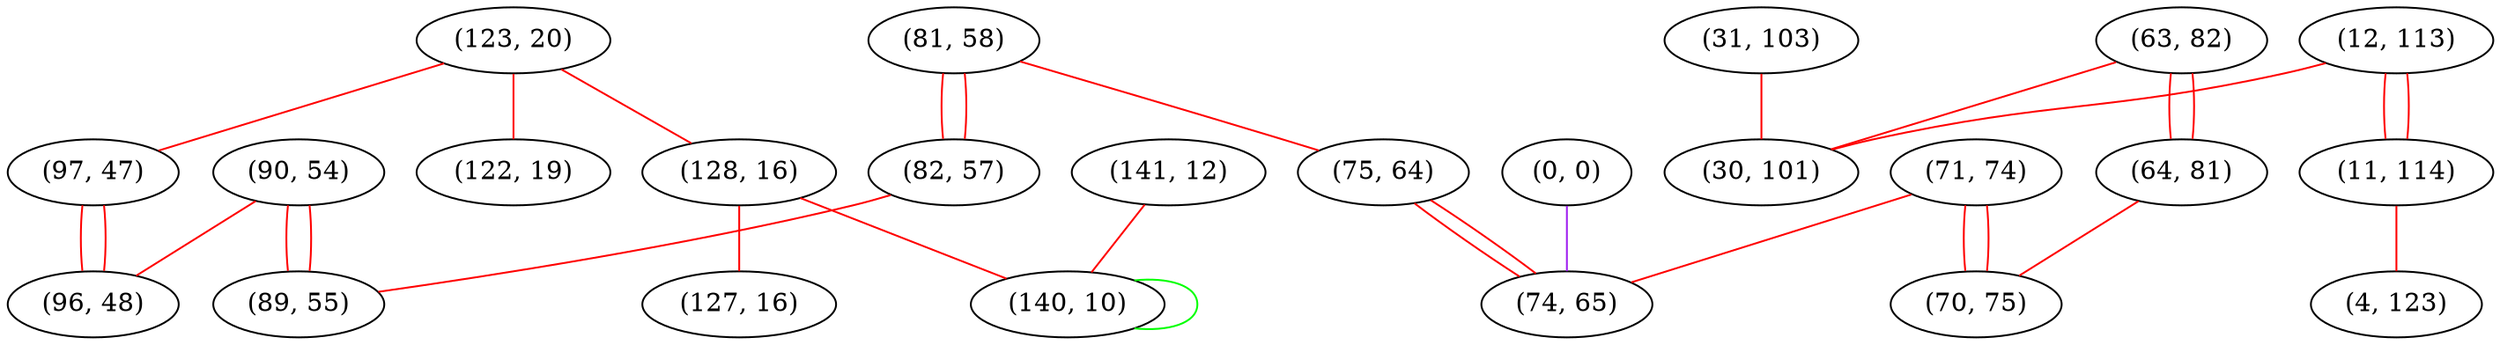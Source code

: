 graph "" {
"(123, 20)";
"(31, 103)";
"(63, 82)";
"(90, 54)";
"(97, 47)";
"(128, 16)";
"(12, 113)";
"(81, 58)";
"(11, 114)";
"(141, 12)";
"(82, 57)";
"(4, 123)";
"(64, 81)";
"(71, 74)";
"(140, 10)";
"(89, 55)";
"(30, 101)";
"(0, 0)";
"(70, 75)";
"(127, 16)";
"(75, 64)";
"(74, 65)";
"(122, 19)";
"(96, 48)";
"(123, 20)" -- "(128, 16)"  [color=red, key=0, weight=1];
"(123, 20)" -- "(122, 19)"  [color=red, key=0, weight=1];
"(123, 20)" -- "(97, 47)"  [color=red, key=0, weight=1];
"(31, 103)" -- "(30, 101)"  [color=red, key=0, weight=1];
"(63, 82)" -- "(64, 81)"  [color=red, key=0, weight=1];
"(63, 82)" -- "(64, 81)"  [color=red, key=1, weight=1];
"(63, 82)" -- "(30, 101)"  [color=red, key=0, weight=1];
"(90, 54)" -- "(96, 48)"  [color=red, key=0, weight=1];
"(90, 54)" -- "(89, 55)"  [color=red, key=0, weight=1];
"(90, 54)" -- "(89, 55)"  [color=red, key=1, weight=1];
"(97, 47)" -- "(96, 48)"  [color=red, key=0, weight=1];
"(97, 47)" -- "(96, 48)"  [color=red, key=1, weight=1];
"(128, 16)" -- "(127, 16)"  [color=red, key=0, weight=1];
"(128, 16)" -- "(140, 10)"  [color=red, key=0, weight=1];
"(12, 113)" -- "(11, 114)"  [color=red, key=0, weight=1];
"(12, 113)" -- "(11, 114)"  [color=red, key=1, weight=1];
"(12, 113)" -- "(30, 101)"  [color=red, key=0, weight=1];
"(81, 58)" -- "(75, 64)"  [color=red, key=0, weight=1];
"(81, 58)" -- "(82, 57)"  [color=red, key=0, weight=1];
"(81, 58)" -- "(82, 57)"  [color=red, key=1, weight=1];
"(11, 114)" -- "(4, 123)"  [color=red, key=0, weight=1];
"(141, 12)" -- "(140, 10)"  [color=red, key=0, weight=1];
"(82, 57)" -- "(89, 55)"  [color=red, key=0, weight=1];
"(64, 81)" -- "(70, 75)"  [color=red, key=0, weight=1];
"(71, 74)" -- "(70, 75)"  [color=red, key=0, weight=1];
"(71, 74)" -- "(70, 75)"  [color=red, key=1, weight=1];
"(71, 74)" -- "(74, 65)"  [color=red, key=0, weight=1];
"(140, 10)" -- "(140, 10)"  [color=green, key=0, weight=2];
"(0, 0)" -- "(74, 65)"  [color=purple, key=0, weight=4];
"(75, 64)" -- "(74, 65)"  [color=red, key=0, weight=1];
"(75, 64)" -- "(74, 65)"  [color=red, key=1, weight=1];
}
